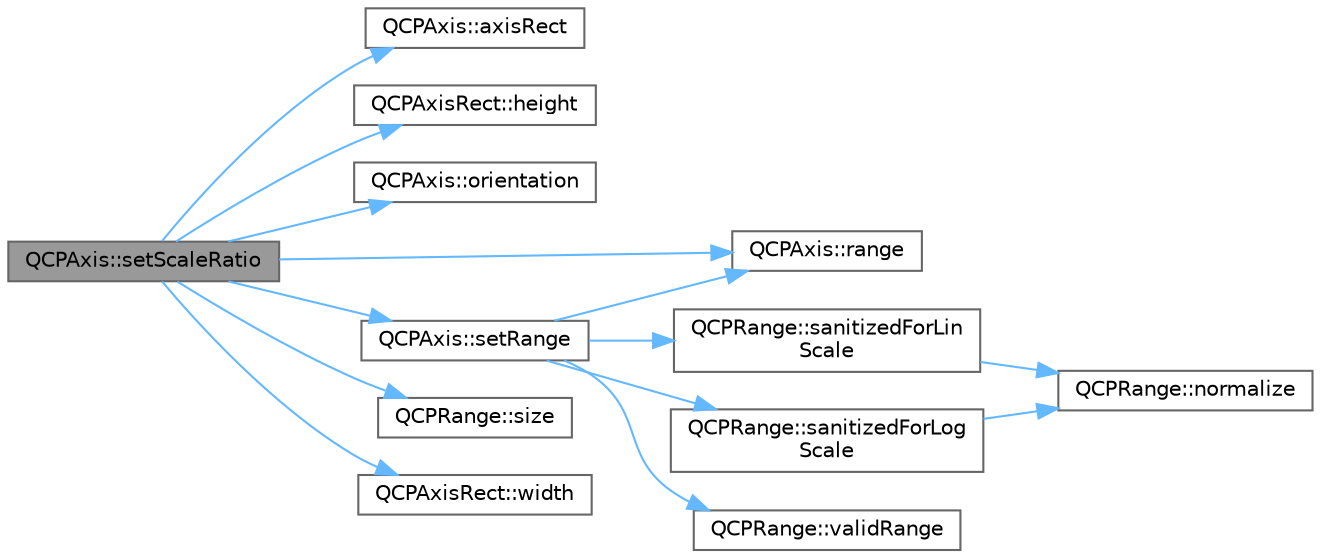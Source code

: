 digraph "QCPAxis::setScaleRatio"
{
 // LATEX_PDF_SIZE
  bgcolor="transparent";
  edge [fontname=Helvetica,fontsize=10,labelfontname=Helvetica,labelfontsize=10];
  node [fontname=Helvetica,fontsize=10,shape=box,height=0.2,width=0.4];
  rankdir="LR";
  Node1 [label="QCPAxis::setScaleRatio",height=0.2,width=0.4,color="gray40", fillcolor="grey60", style="filled", fontcolor="black",tooltip=" "];
  Node1 -> Node2 [color="steelblue1",style="solid"];
  Node2 [label="QCPAxis::axisRect",height=0.2,width=0.4,color="grey40", fillcolor="white", style="filled",URL="$class_q_c_p_axis.html#a001b4ddefe6ea42d5e75866e235f62e8",tooltip=" "];
  Node1 -> Node3 [color="steelblue1",style="solid"];
  Node3 [label="QCPAxisRect::height",height=0.2,width=0.4,color="grey40", fillcolor="white", style="filled",URL="$class_q_c_p_axis_rect.html#acc4377809e79d9a089ab790f39429b0d",tooltip=" "];
  Node1 -> Node4 [color="steelblue1",style="solid"];
  Node4 [label="QCPAxis::orientation",height=0.2,width=0.4,color="grey40", fillcolor="white", style="filled",URL="$class_q_c_p_axis.html#ab988ef4538e2655bb77bd138189cd42e",tooltip=" "];
  Node1 -> Node5 [color="steelblue1",style="solid"];
  Node5 [label="QCPAxis::range",height=0.2,width=0.4,color="grey40", fillcolor="white", style="filled",URL="$class_q_c_p_axis.html#ac4058855a81f1a883cf2e754f6a6acb1",tooltip=" "];
  Node1 -> Node6 [color="steelblue1",style="solid"];
  Node6 [label="QCPAxis::setRange",height=0.2,width=0.4,color="grey40", fillcolor="white", style="filled",URL="$class_q_c_p_axis.html#aebdfea5d44c3a0ad2b4700cd4d25b641",tooltip=" "];
  Node6 -> Node5 [color="steelblue1",style="solid"];
  Node6 -> Node7 [color="steelblue1",style="solid"];
  Node7 [label="QCPRange::sanitizedForLin\lScale",height=0.2,width=0.4,color="grey40", fillcolor="white", style="filled",URL="$class_q_c_p_range.html#a808751fdd9b17ef52327ba011df2e5f1",tooltip=" "];
  Node7 -> Node8 [color="steelblue1",style="solid"];
  Node8 [label="QCPRange::normalize",height=0.2,width=0.4,color="grey40", fillcolor="white", style="filled",URL="$class_q_c_p_range.html#af914a7740269b0604d0827c634a878a9",tooltip=" "];
  Node6 -> Node9 [color="steelblue1",style="solid"];
  Node9 [label="QCPRange::sanitizedForLog\lScale",height=0.2,width=0.4,color="grey40", fillcolor="white", style="filled",URL="$class_q_c_p_range.html#a3d66288d66e1d6df3636075eb42502ee",tooltip=" "];
  Node9 -> Node8 [color="steelblue1",style="solid"];
  Node6 -> Node10 [color="steelblue1",style="solid"];
  Node10 [label="QCPRange::validRange",height=0.2,width=0.4,color="grey40", fillcolor="white", style="filled",URL="$class_q_c_p_range.html#ab38bd4841c77c7bb86c9eea0f142dcc0",tooltip=" "];
  Node1 -> Node11 [color="steelblue1",style="solid"];
  Node11 [label="QCPRange::size",height=0.2,width=0.4,color="grey40", fillcolor="white", style="filled",URL="$class_q_c_p_range.html#a62326e7cc4316b96df6a60813230e63f",tooltip=" "];
  Node1 -> Node12 [color="steelblue1",style="solid"];
  Node12 [label="QCPAxisRect::width",height=0.2,width=0.4,color="grey40", fillcolor="white", style="filled",URL="$class_q_c_p_axis_rect.html#a204645398a4f9d0b0189385c7c2cfb91",tooltip=" "];
}
